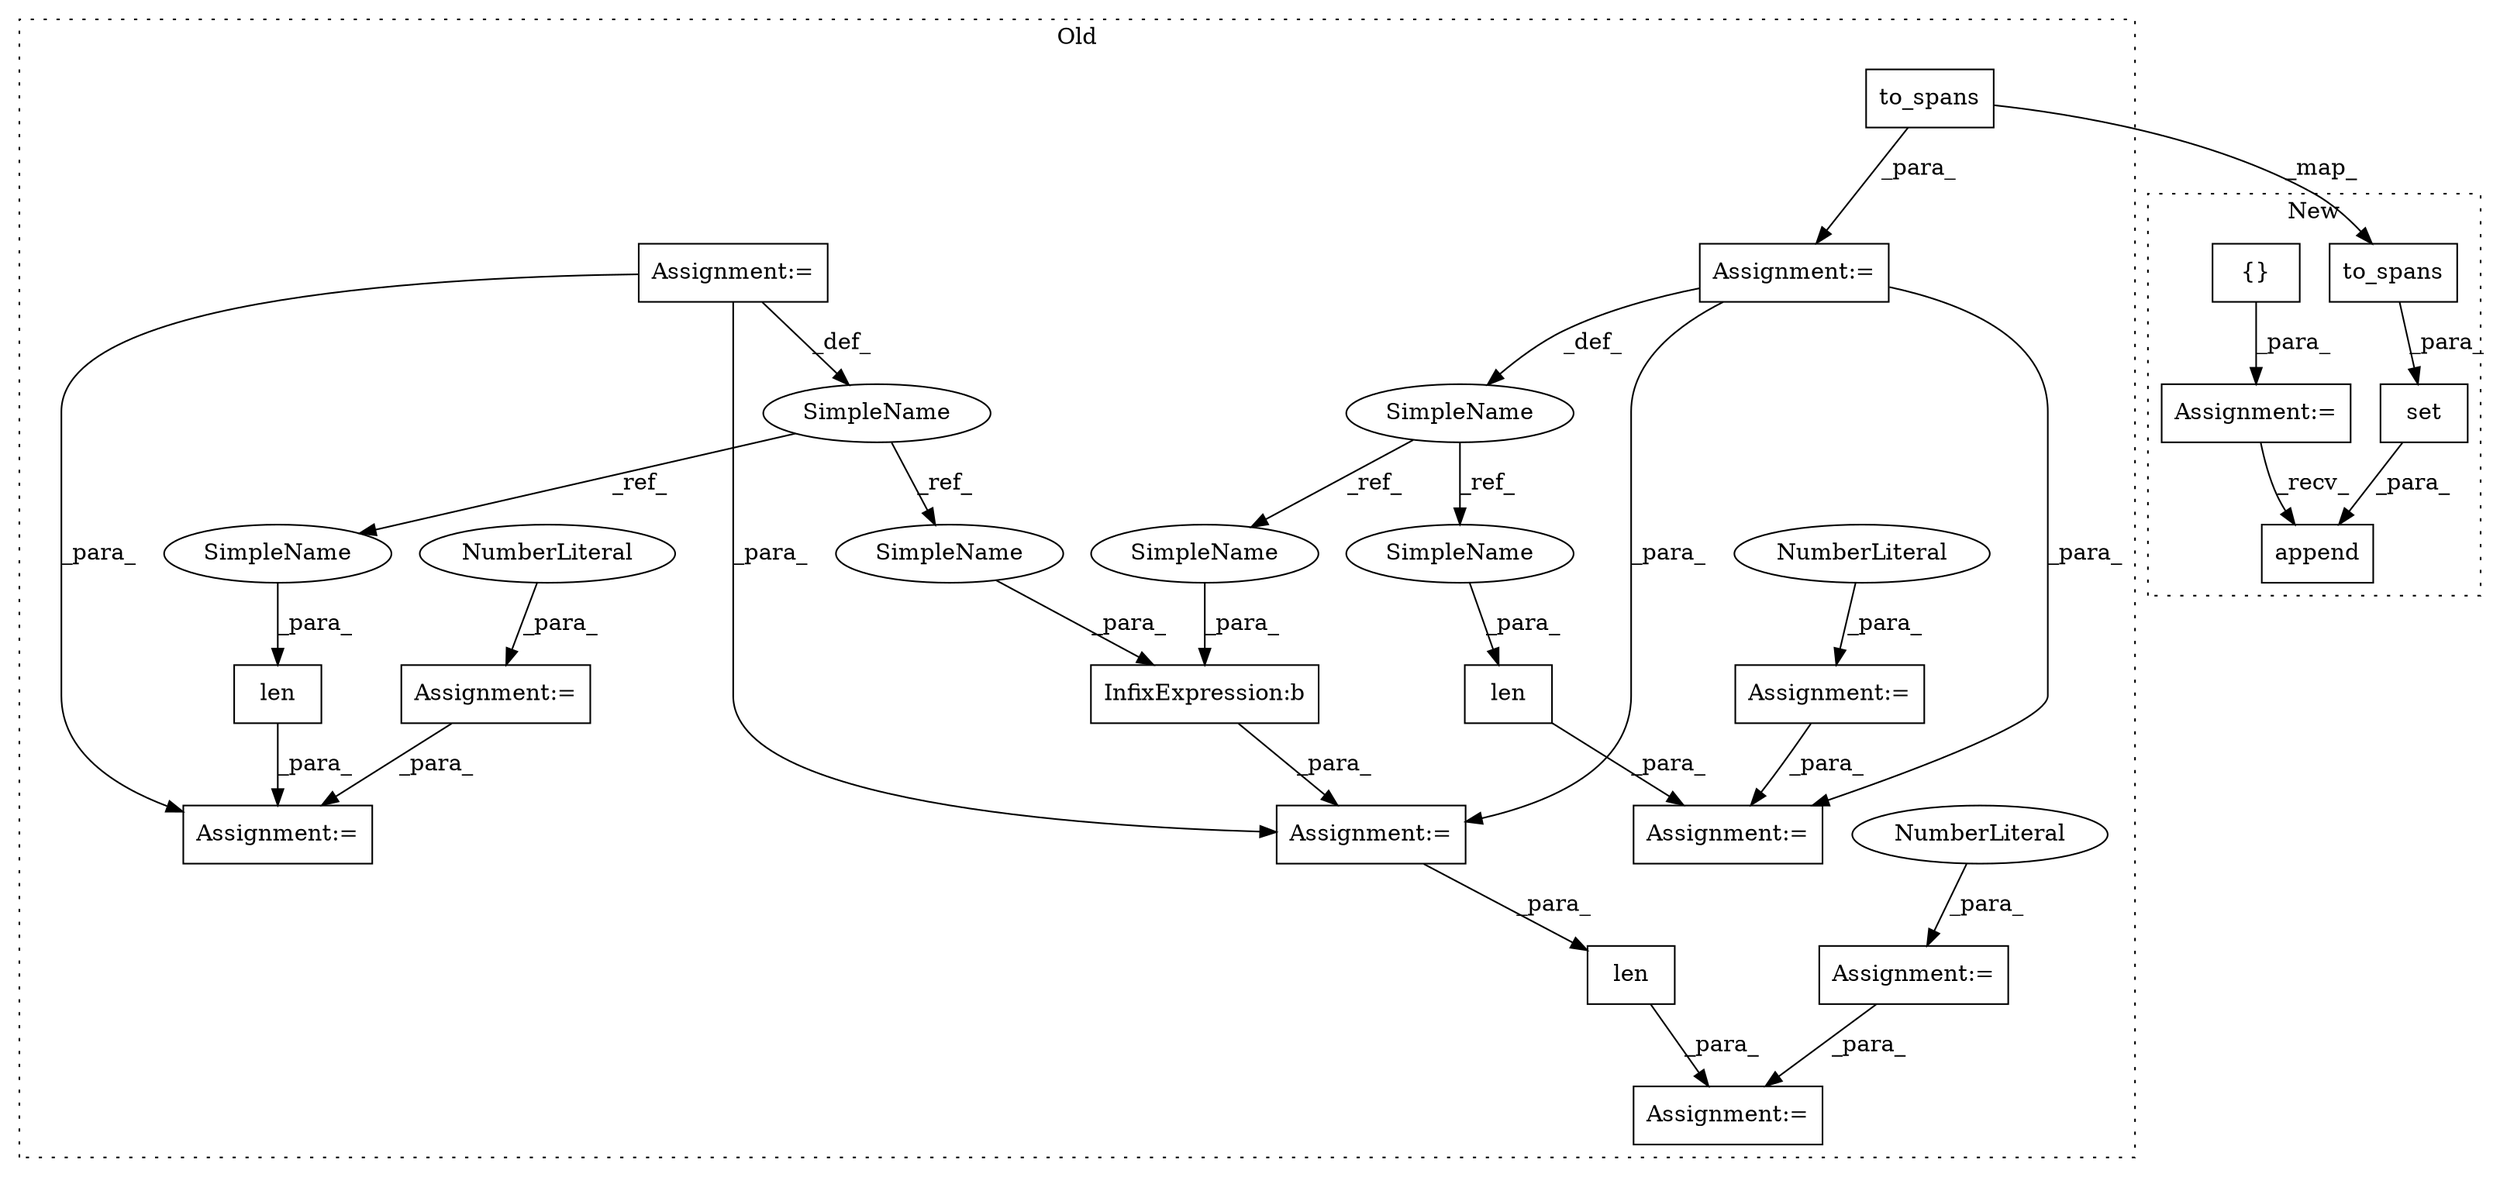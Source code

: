 digraph G {
subgraph cluster0 {
1 [label="to_spans" a="32" s="2147,2190" l="9,1" shape="box"];
4 [label="len" a="32" s="2408,2426" l="4,1" shape="box"];
5 [label="Assignment:=" a="7" s="2406" l="2" shape="box"];
6 [label="InfixExpression:b" a="27" s="2369" l="3" shape="box"];
7 [label="len" a="32" s="2211,2226" l="4,1" shape="box"];
8 [label="SimpleName" a="42" s="2235" l="12" shape="ellipse"];
9 [label="len" a="32" s="2317,2333" l="4,1" shape="box"];
10 [label="SimpleName" a="42" s="2135" l="11" shape="ellipse"];
11 [label="Assignment:=" a="7" s="1740" l="1" shape="box"];
12 [label="NumberLiteral" a="34" s="1741" l="1" shape="ellipse"];
13 [label="Assignment:=" a="7" s="2209" l="2" shape="box"];
14 [label="Assignment:=" a="7" s="2146" l="1" shape="box"];
15 [label="Assignment:=" a="7" s="2247" l="1" shape="box"];
16 [label="Assignment:=" a="7" s="2356" l="1" shape="box"];
17 [label="Assignment:=" a="7" s="2315" l="2" shape="box"];
18 [label="Assignment:=" a="7" s="1719" l="1" shape="box"];
19 [label="NumberLiteral" a="34" s="1720" l="1" shape="ellipse"];
20 [label="Assignment:=" a="7" s="1700" l="1" shape="box"];
21 [label="NumberLiteral" a="34" s="1701" l="1" shape="ellipse"];
25 [label="SimpleName" a="42" s="2321" l="12" shape="ellipse"];
26 [label="SimpleName" a="42" s="2372" l="12" shape="ellipse"];
27 [label="SimpleName" a="42" s="2358" l="11" shape="ellipse"];
28 [label="SimpleName" a="42" s="2215" l="11" shape="ellipse"];
label = "Old";
style="dotted";
}
subgraph cluster1 {
2 [label="to_spans" a="32" s="2330,2373" l="9,1" shape="box"];
3 [label="set" a="32" s="2326,2374" l="4,1" shape="box"];
22 [label="append" a="32" s="2319,2375" l="7,1" shape="box"];
23 [label="{}" a="4" s="1878" l="2" shape="box"];
24 [label="Assignment:=" a="7" s="1863" l="1" shape="box"];
label = "New";
style="dotted";
}
1 -> 14 [label="_para_"];
1 -> 2 [label="_map_"];
2 -> 3 [label="_para_"];
3 -> 22 [label="_para_"];
4 -> 5 [label="_para_"];
6 -> 16 [label="_para_"];
7 -> 13 [label="_para_"];
8 -> 25 [label="_ref_"];
8 -> 26 [label="_ref_"];
9 -> 17 [label="_para_"];
10 -> 28 [label="_ref_"];
10 -> 27 [label="_ref_"];
11 -> 5 [label="_para_"];
12 -> 11 [label="_para_"];
14 -> 10 [label="_def_"];
14 -> 16 [label="_para_"];
14 -> 13 [label="_para_"];
15 -> 16 [label="_para_"];
15 -> 17 [label="_para_"];
15 -> 8 [label="_def_"];
16 -> 4 [label="_para_"];
18 -> 17 [label="_para_"];
19 -> 18 [label="_para_"];
20 -> 13 [label="_para_"];
21 -> 20 [label="_para_"];
23 -> 24 [label="_para_"];
24 -> 22 [label="_recv_"];
25 -> 9 [label="_para_"];
26 -> 6 [label="_para_"];
27 -> 6 [label="_para_"];
28 -> 7 [label="_para_"];
}